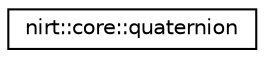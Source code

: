 digraph "Graphical Class Hierarchy"
{
 // LATEX_PDF_SIZE
  edge [fontname="Helvetica",fontsize="10",labelfontname="Helvetica",labelfontsize="10"];
  node [fontname="Helvetica",fontsize="10",shape=record];
  rankdir="LR";
  Node0 [label="nirt::core::quaternion",height=0.2,width=0.4,color="black", fillcolor="white", style="filled",URL="$classnirt_1_1core_1_1quaternion.html",tooltip="Quaternion class for representing rotations."];
}
